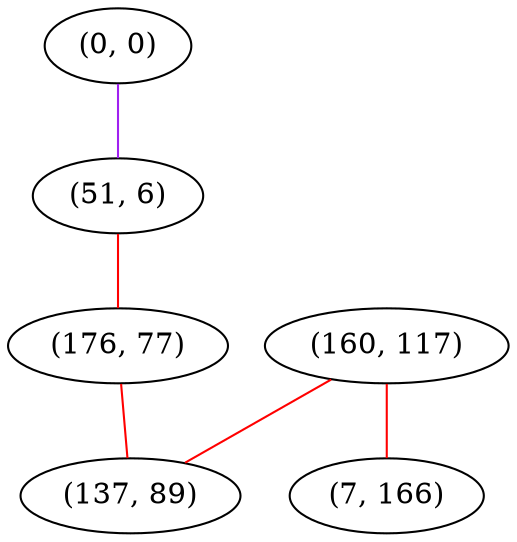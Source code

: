 graph "" {
"(0, 0)";
"(160, 117)";
"(51, 6)";
"(7, 166)";
"(176, 77)";
"(137, 89)";
"(0, 0)" -- "(51, 6)"  [color=purple, key=0, weight=4];
"(160, 117)" -- "(7, 166)"  [color=red, key=0, weight=1];
"(160, 117)" -- "(137, 89)"  [color=red, key=0, weight=1];
"(51, 6)" -- "(176, 77)"  [color=red, key=0, weight=1];
"(176, 77)" -- "(137, 89)"  [color=red, key=0, weight=1];
}

